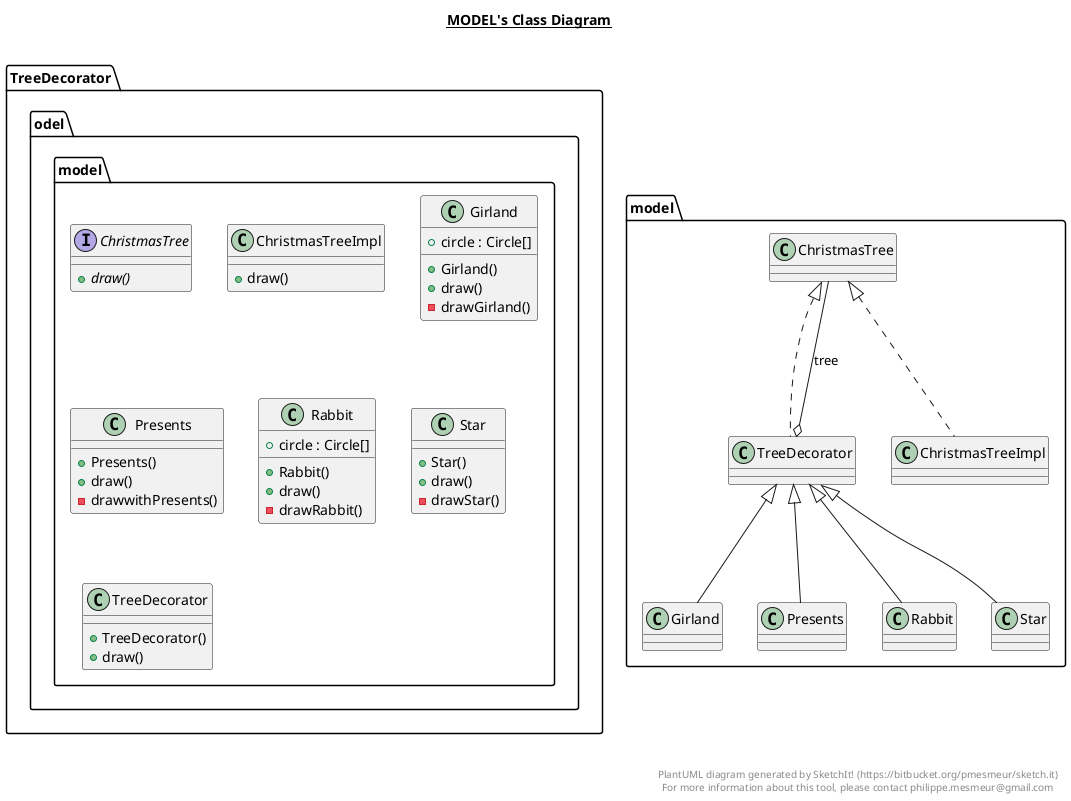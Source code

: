 @startuml

title __MODEL's Class Diagram__\n

  namespace TreeDecorator {
    namespace odel {
      interface model.ChristmasTree {
          {abstract} + draw()
      }
    }
  }
  

  namespace TreeDecorator {
    namespace odel {
      class model.ChristmasTreeImpl {
          + draw()
      }
    }
  }
  

  namespace TreeDecorator {
    namespace odel {
      class model.Girland {
          + circle : Circle[]
          + Girland()
          + draw()
          - drawGirland()
      }
    }
  }
  

  namespace TreeDecorator {
    namespace odel {
      class model.Presents {
          + Presents()
          + draw()
          - drawwithPresents()
      }
    }
  }
  

  namespace TreeDecorator {
    namespace odel {
      class model.Rabbit {
          + circle : Circle[]
          + Rabbit()
          + draw()
          - drawRabbit()
      }
    }
  }
  

  namespace TreeDecorator {
    namespace odel {
      class model.Star {
          + Star()
          + draw()
          - drawStar()
      }
    }
  }
  

  namespace TreeDecorator {
    namespace odel {
      class model.TreeDecorator {
          + TreeDecorator()
          + draw()
      }
    }
  }
  

  model.ChristmasTreeImpl .up.|> model.ChristmasTree
  model.Girland -up-|> model.TreeDecorator
  model.Presents -up-|> model.TreeDecorator
  model.Rabbit -up-|> model.TreeDecorator
  model.Star -up-|> model.TreeDecorator
  model.TreeDecorator .up.|> model.ChristmasTree
  model.TreeDecorator o-- model.ChristmasTree : tree


right footer


PlantUML diagram generated by SketchIt! (https://bitbucket.org/pmesmeur/sketch.it)
For more information about this tool, please contact philippe.mesmeur@gmail.com
endfooter

@enduml
